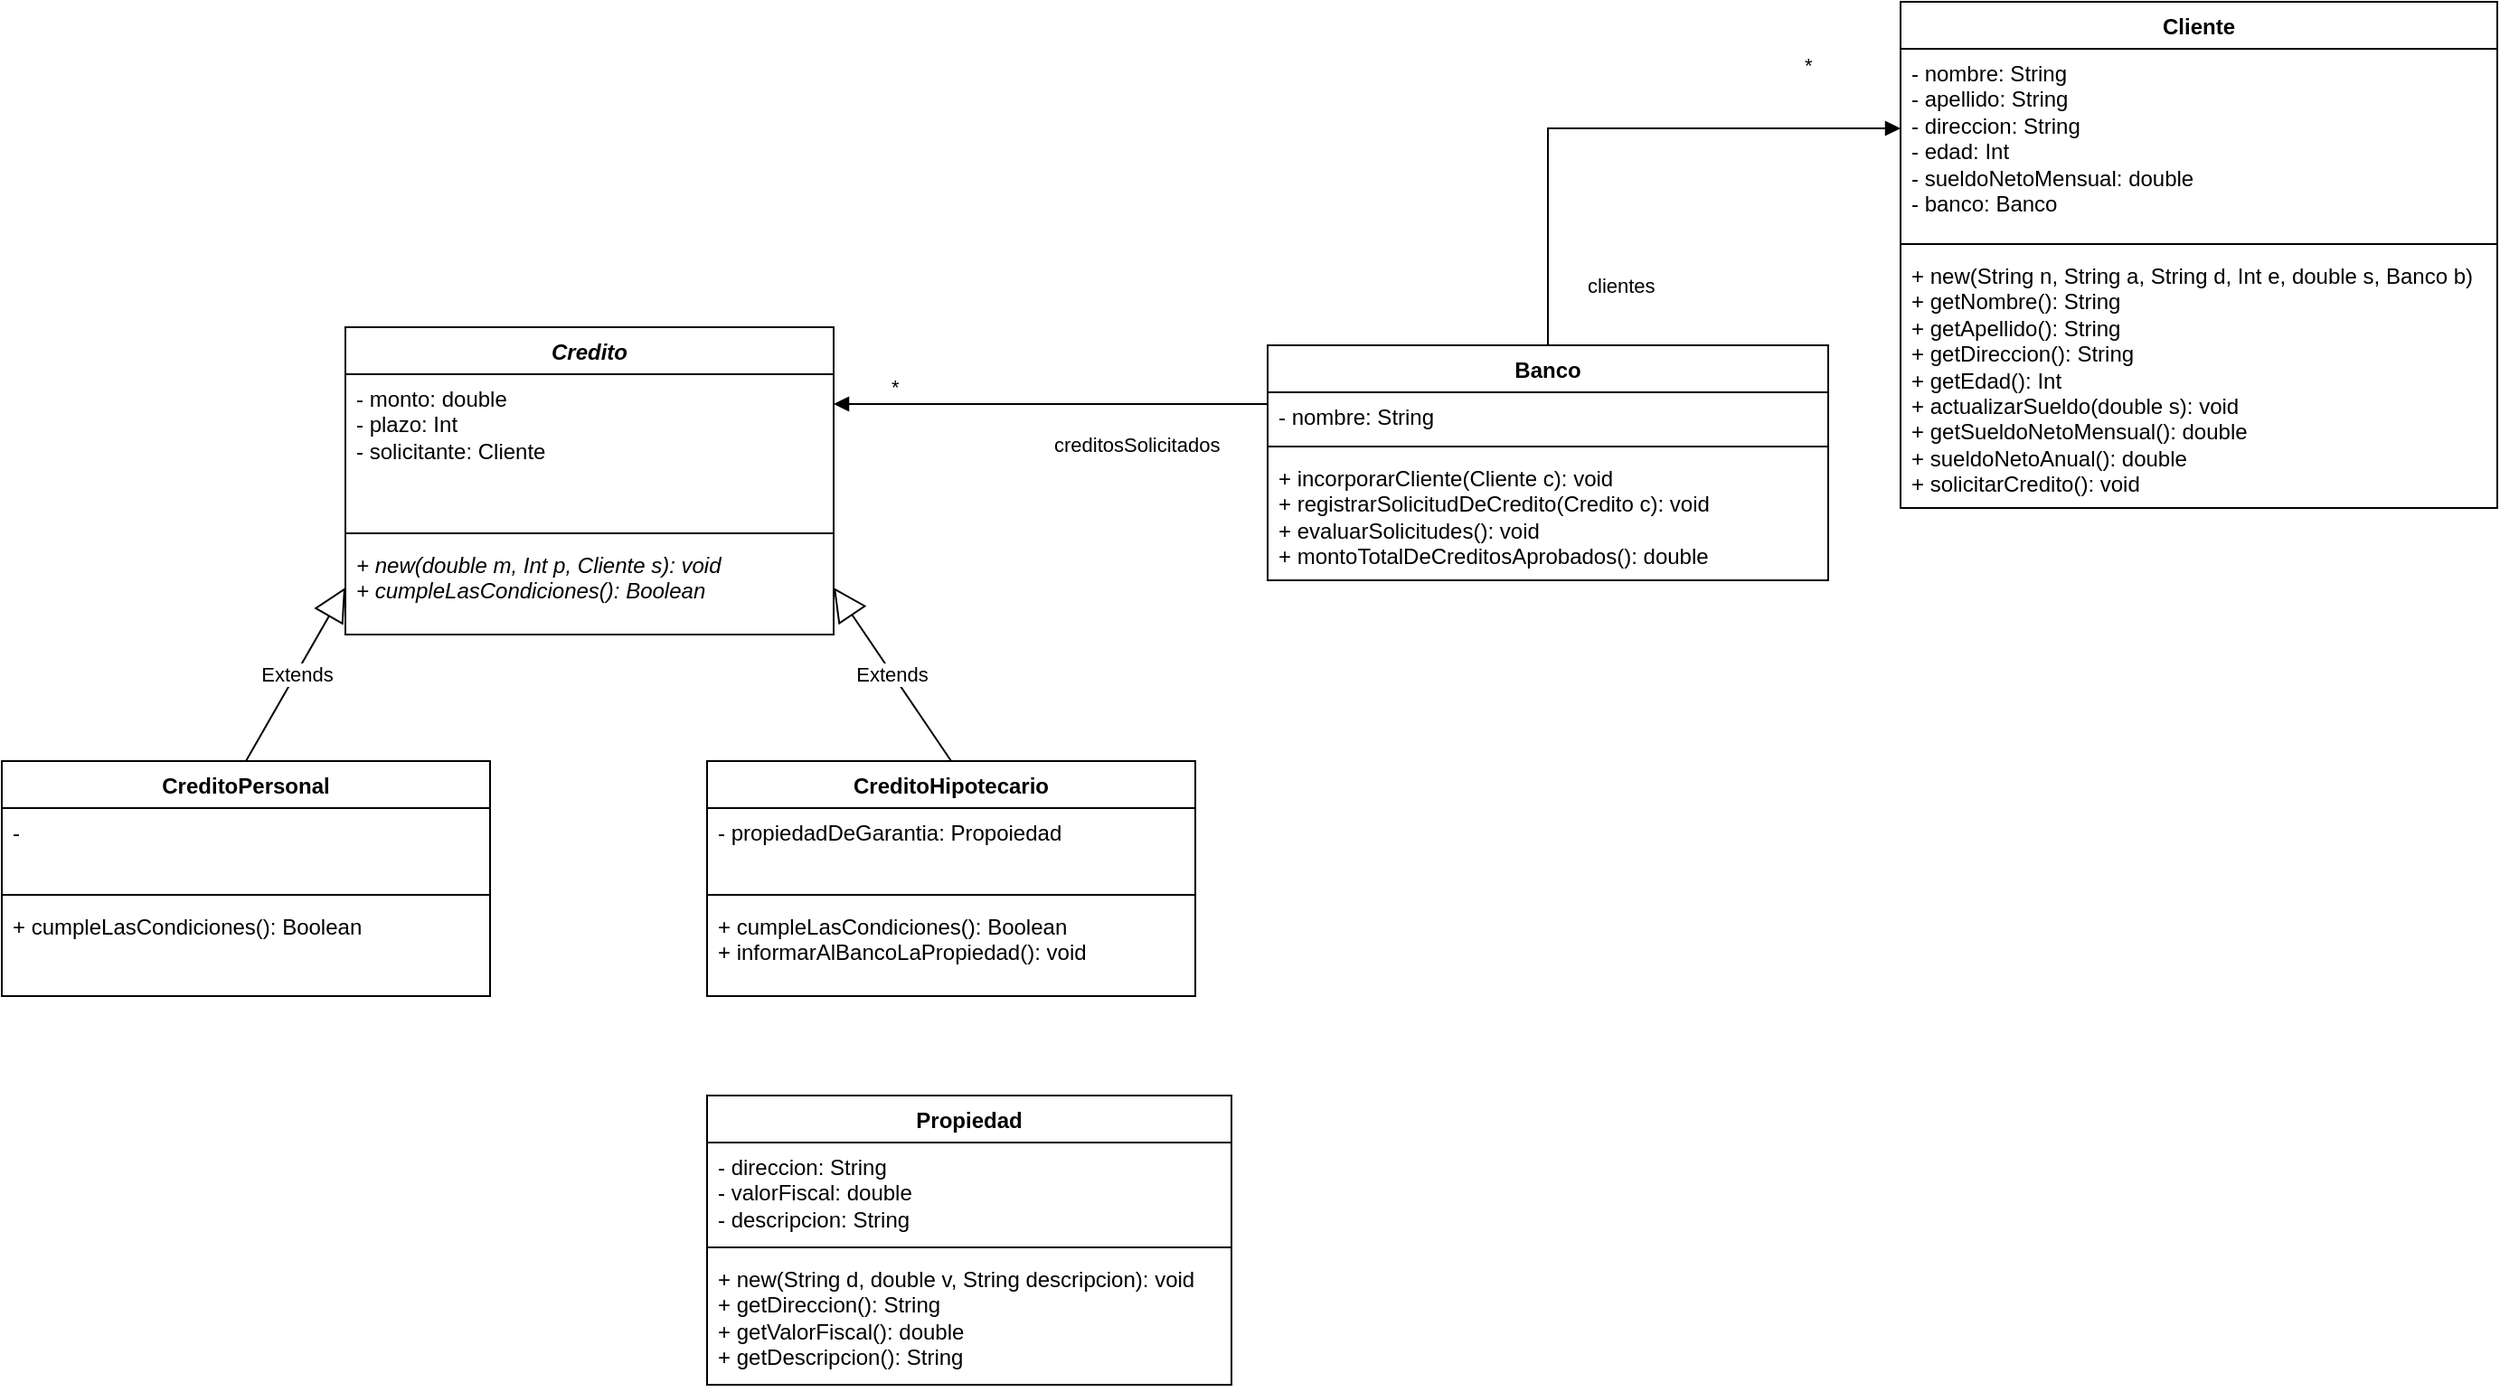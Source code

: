 <mxfile version="24.3.0" type="device">
  <diagram name="Página-1" id="OfY1PBrwAZt20XkR5Erd">
    <mxGraphModel dx="1941" dy="1603" grid="1" gridSize="10" guides="1" tooltips="1" connect="1" arrows="1" fold="1" page="1" pageScale="1" pageWidth="827" pageHeight="1169" math="0" shadow="0">
      <root>
        <mxCell id="0" />
        <mxCell id="1" parent="0" />
        <mxCell id="iqNUQXL-bt5t9uKgnmwg-13" value="Cliente" style="swimlane;fontStyle=1;align=center;verticalAlign=top;childLayout=stackLayout;horizontal=1;startSize=26;horizontalStack=0;resizeParent=1;resizeParentMax=0;resizeLast=0;collapsible=1;marginBottom=0;whiteSpace=wrap;html=1;" parent="1" vertex="1">
          <mxGeometry x="420" y="-150" width="330" height="280" as="geometry" />
        </mxCell>
        <mxCell id="iqNUQXL-bt5t9uKgnmwg-14" value="- nombre: String&lt;div&gt;- apellido: String&lt;/div&gt;&lt;div&gt;- direccion: String&lt;/div&gt;&lt;div&gt;- edad: Int&lt;/div&gt;&lt;div&gt;- sueldoNetoMensual: double&lt;/div&gt;&lt;div&gt;- banco: Banco&lt;/div&gt;" style="text;strokeColor=none;fillColor=none;align=left;verticalAlign=top;spacingLeft=4;spacingRight=4;overflow=hidden;rotatable=0;points=[[0,0.5],[1,0.5]];portConstraint=eastwest;whiteSpace=wrap;html=1;" parent="iqNUQXL-bt5t9uKgnmwg-13" vertex="1">
          <mxGeometry y="26" width="330" height="104" as="geometry" />
        </mxCell>
        <mxCell id="iqNUQXL-bt5t9uKgnmwg-15" value="" style="line;strokeWidth=1;fillColor=none;align=left;verticalAlign=middle;spacingTop=-1;spacingLeft=3;spacingRight=3;rotatable=0;labelPosition=right;points=[];portConstraint=eastwest;strokeColor=inherit;" parent="iqNUQXL-bt5t9uKgnmwg-13" vertex="1">
          <mxGeometry y="130" width="330" height="8" as="geometry" />
        </mxCell>
        <mxCell id="iqNUQXL-bt5t9uKgnmwg-16" value="&lt;div&gt;+ new(String n, String a, String d, Int e, double s, Banco b)&lt;/div&gt;+ getNombre(): String&lt;div&gt;+ getApellido(): String&lt;div&gt;&lt;span style=&quot;background-color: initial;&quot;&gt;+ getDireccion(): String&lt;/span&gt;&lt;/div&gt;&lt;div&gt;+ getEdad(): Int&lt;/div&gt;&lt;div&gt;+ actualizarSueldo(double s): void&lt;/div&gt;&lt;div&gt;+ getSueldoNetoMensual(): double&lt;/div&gt;&lt;div&gt;+ sueldoNetoAnual(): double&lt;/div&gt;&lt;div&gt;+ solicitarCredito(): void&lt;/div&gt;&lt;div&gt;&lt;div&gt;&lt;br&gt;&lt;/div&gt;&lt;/div&gt;&lt;/div&gt;" style="text;strokeColor=none;fillColor=none;align=left;verticalAlign=top;spacingLeft=4;spacingRight=4;overflow=hidden;rotatable=0;points=[[0,0.5],[1,0.5]];portConstraint=eastwest;whiteSpace=wrap;html=1;" parent="iqNUQXL-bt5t9uKgnmwg-13" vertex="1">
          <mxGeometry y="138" width="330" height="142" as="geometry" />
        </mxCell>
        <mxCell id="iqNUQXL-bt5t9uKgnmwg-17" value="&lt;i&gt;Credito&lt;/i&gt;" style="swimlane;fontStyle=1;align=center;verticalAlign=top;childLayout=stackLayout;horizontal=1;startSize=26;horizontalStack=0;resizeParent=1;resizeParentMax=0;resizeLast=0;collapsible=1;marginBottom=0;whiteSpace=wrap;html=1;" parent="1" vertex="1">
          <mxGeometry x="-440" y="30" width="270" height="170" as="geometry" />
        </mxCell>
        <mxCell id="iqNUQXL-bt5t9uKgnmwg-18" value="- monto: double&lt;div&gt;- plazo: Int&lt;/div&gt;&lt;div&gt;- solicitante: Cliente&lt;/div&gt;" style="text;strokeColor=none;fillColor=none;align=left;verticalAlign=top;spacingLeft=4;spacingRight=4;overflow=hidden;rotatable=0;points=[[0,0.5],[1,0.5]];portConstraint=eastwest;whiteSpace=wrap;html=1;" parent="iqNUQXL-bt5t9uKgnmwg-17" vertex="1">
          <mxGeometry y="26" width="270" height="84" as="geometry" />
        </mxCell>
        <mxCell id="iqNUQXL-bt5t9uKgnmwg-19" value="" style="line;strokeWidth=1;fillColor=none;align=left;verticalAlign=middle;spacingTop=-1;spacingLeft=3;spacingRight=3;rotatable=0;labelPosition=right;points=[];portConstraint=eastwest;strokeColor=inherit;" parent="iqNUQXL-bt5t9uKgnmwg-17" vertex="1">
          <mxGeometry y="110" width="270" height="8" as="geometry" />
        </mxCell>
        <mxCell id="iqNUQXL-bt5t9uKgnmwg-20" value="&lt;div&gt;&lt;i&gt;+ new(double m, Int p, Cliente s): void&lt;/i&gt;&lt;/div&gt;&lt;i&gt;+ cumpleLasCondiciones(): Boolean&lt;/i&gt;" style="text;strokeColor=none;fillColor=none;align=left;verticalAlign=top;spacingLeft=4;spacingRight=4;overflow=hidden;rotatable=0;points=[[0,0.5],[1,0.5]];portConstraint=eastwest;whiteSpace=wrap;html=1;" parent="iqNUQXL-bt5t9uKgnmwg-17" vertex="1">
          <mxGeometry y="118" width="270" height="52" as="geometry" />
        </mxCell>
        <mxCell id="iqNUQXL-bt5t9uKgnmwg-21" value="Banco" style="swimlane;fontStyle=1;align=center;verticalAlign=top;childLayout=stackLayout;horizontal=1;startSize=26;horizontalStack=0;resizeParent=1;resizeParentMax=0;resizeLast=0;collapsible=1;marginBottom=0;whiteSpace=wrap;html=1;" parent="1" vertex="1">
          <mxGeometry x="70" y="40" width="310" height="130" as="geometry" />
        </mxCell>
        <mxCell id="iqNUQXL-bt5t9uKgnmwg-22" value="- nombre: String" style="text;strokeColor=none;fillColor=none;align=left;verticalAlign=top;spacingLeft=4;spacingRight=4;overflow=hidden;rotatable=0;points=[[0,0.5],[1,0.5]];portConstraint=eastwest;whiteSpace=wrap;html=1;" parent="iqNUQXL-bt5t9uKgnmwg-21" vertex="1">
          <mxGeometry y="26" width="310" height="26" as="geometry" />
        </mxCell>
        <mxCell id="iqNUQXL-bt5t9uKgnmwg-23" value="" style="line;strokeWidth=1;fillColor=none;align=left;verticalAlign=middle;spacingTop=-1;spacingLeft=3;spacingRight=3;rotatable=0;labelPosition=right;points=[];portConstraint=eastwest;strokeColor=inherit;" parent="iqNUQXL-bt5t9uKgnmwg-21" vertex="1">
          <mxGeometry y="52" width="310" height="8" as="geometry" />
        </mxCell>
        <mxCell id="iqNUQXL-bt5t9uKgnmwg-24" value="+ incorporarCliente(Cliente c): void&lt;div&gt;+ registrarSolicitudDeCredito(Credito c): void&lt;/div&gt;&lt;div&gt;+ evaluarSolicitudes(): void&lt;/div&gt;&lt;div&gt;+ montoTotalDeCreditosAprobados(): double&lt;/div&gt;" style="text;strokeColor=none;fillColor=none;align=left;verticalAlign=top;spacingLeft=4;spacingRight=4;overflow=hidden;rotatable=0;points=[[0,0.5],[1,0.5]];portConstraint=eastwest;whiteSpace=wrap;html=1;" parent="iqNUQXL-bt5t9uKgnmwg-21" vertex="1">
          <mxGeometry y="60" width="310" height="70" as="geometry" />
        </mxCell>
        <mxCell id="iqNUQXL-bt5t9uKgnmwg-25" value="clientes" style="endArrow=block;endFill=1;html=1;edgeStyle=orthogonalEdgeStyle;align=left;verticalAlign=top;rounded=0;exitX=0.5;exitY=0;exitDx=0;exitDy=0;entryX=0;entryY=0.25;entryDx=0;entryDy=0;" parent="1" source="iqNUQXL-bt5t9uKgnmwg-21" target="iqNUQXL-bt5t9uKgnmwg-13" edge="1">
          <mxGeometry x="-0.705" y="-20" relative="1" as="geometry">
            <mxPoint x="310" y="-70" as="sourcePoint" />
            <mxPoint x="470" y="-70" as="targetPoint" />
            <mxPoint as="offset" />
          </mxGeometry>
        </mxCell>
        <mxCell id="iqNUQXL-bt5t9uKgnmwg-26" value="*" style="edgeLabel;resizable=0;html=1;align=left;verticalAlign=bottom;" parent="iqNUQXL-bt5t9uKgnmwg-25" connectable="0" vertex="1">
          <mxGeometry x="-1" relative="1" as="geometry">
            <mxPoint x="140" y="-147" as="offset" />
          </mxGeometry>
        </mxCell>
        <mxCell id="iqNUQXL-bt5t9uKgnmwg-27" value="creditosSolicitados" style="endArrow=block;endFill=1;html=1;edgeStyle=orthogonalEdgeStyle;align=left;verticalAlign=top;rounded=0;exitX=0;exitY=0.25;exitDx=0;exitDy=0;entryX=1;entryY=0.25;entryDx=0;entryDy=0;" parent="1" source="iqNUQXL-bt5t9uKgnmwg-21" target="iqNUQXL-bt5t9uKgnmwg-17" edge="1">
          <mxGeometry y="9" relative="1" as="geometry">
            <mxPoint x="430" y="230" as="sourcePoint" />
            <mxPoint x="590" y="230" as="targetPoint" />
            <mxPoint as="offset" />
          </mxGeometry>
        </mxCell>
        <mxCell id="iqNUQXL-bt5t9uKgnmwg-28" value="*" style="edgeLabel;resizable=0;html=1;align=left;verticalAlign=bottom;" parent="iqNUQXL-bt5t9uKgnmwg-27" connectable="0" vertex="1">
          <mxGeometry x="-1" relative="1" as="geometry">
            <mxPoint x="-210" y="-1" as="offset" />
          </mxGeometry>
        </mxCell>
        <mxCell id="iqNUQXL-bt5t9uKgnmwg-29" value="CreditoPersonal" style="swimlane;fontStyle=1;align=center;verticalAlign=top;childLayout=stackLayout;horizontal=1;startSize=26;horizontalStack=0;resizeParent=1;resizeParentMax=0;resizeLast=0;collapsible=1;marginBottom=0;whiteSpace=wrap;html=1;" parent="1" vertex="1">
          <mxGeometry x="-630" y="270" width="270" height="130" as="geometry" />
        </mxCell>
        <mxCell id="iqNUQXL-bt5t9uKgnmwg-30" value="-" style="text;strokeColor=none;fillColor=none;align=left;verticalAlign=top;spacingLeft=4;spacingRight=4;overflow=hidden;rotatable=0;points=[[0,0.5],[1,0.5]];portConstraint=eastwest;whiteSpace=wrap;html=1;" parent="iqNUQXL-bt5t9uKgnmwg-29" vertex="1">
          <mxGeometry y="26" width="270" height="44" as="geometry" />
        </mxCell>
        <mxCell id="iqNUQXL-bt5t9uKgnmwg-31" value="" style="line;strokeWidth=1;fillColor=none;align=left;verticalAlign=middle;spacingTop=-1;spacingLeft=3;spacingRight=3;rotatable=0;labelPosition=right;points=[];portConstraint=eastwest;strokeColor=inherit;" parent="iqNUQXL-bt5t9uKgnmwg-29" vertex="1">
          <mxGeometry y="70" width="270" height="8" as="geometry" />
        </mxCell>
        <mxCell id="iqNUQXL-bt5t9uKgnmwg-32" value="+ cumpleLasCondiciones(): Boolean" style="text;strokeColor=none;fillColor=none;align=left;verticalAlign=top;spacingLeft=4;spacingRight=4;overflow=hidden;rotatable=0;points=[[0,0.5],[1,0.5]];portConstraint=eastwest;whiteSpace=wrap;html=1;" parent="iqNUQXL-bt5t9uKgnmwg-29" vertex="1">
          <mxGeometry y="78" width="270" height="52" as="geometry" />
        </mxCell>
        <mxCell id="iqNUQXL-bt5t9uKgnmwg-33" value="CreditoHipotecario" style="swimlane;fontStyle=1;align=center;verticalAlign=top;childLayout=stackLayout;horizontal=1;startSize=26;horizontalStack=0;resizeParent=1;resizeParentMax=0;resizeLast=0;collapsible=1;marginBottom=0;whiteSpace=wrap;html=1;" parent="1" vertex="1">
          <mxGeometry x="-240" y="270" width="270" height="130" as="geometry" />
        </mxCell>
        <mxCell id="iqNUQXL-bt5t9uKgnmwg-34" value="- propiedadDeGarantia: Propoiedad&amp;nbsp;" style="text;strokeColor=none;fillColor=none;align=left;verticalAlign=top;spacingLeft=4;spacingRight=4;overflow=hidden;rotatable=0;points=[[0,0.5],[1,0.5]];portConstraint=eastwest;whiteSpace=wrap;html=1;" parent="iqNUQXL-bt5t9uKgnmwg-33" vertex="1">
          <mxGeometry y="26" width="270" height="44" as="geometry" />
        </mxCell>
        <mxCell id="iqNUQXL-bt5t9uKgnmwg-35" value="" style="line;strokeWidth=1;fillColor=none;align=left;verticalAlign=middle;spacingTop=-1;spacingLeft=3;spacingRight=3;rotatable=0;labelPosition=right;points=[];portConstraint=eastwest;strokeColor=inherit;" parent="iqNUQXL-bt5t9uKgnmwg-33" vertex="1">
          <mxGeometry y="70" width="270" height="8" as="geometry" />
        </mxCell>
        <mxCell id="iqNUQXL-bt5t9uKgnmwg-36" value="+ cumpleLasCondiciones(): Boolean&lt;div&gt;+ informarAlBancoLaPropiedad(): void&lt;/div&gt;" style="text;strokeColor=none;fillColor=none;align=left;verticalAlign=top;spacingLeft=4;spacingRight=4;overflow=hidden;rotatable=0;points=[[0,0.5],[1,0.5]];portConstraint=eastwest;whiteSpace=wrap;html=1;" parent="iqNUQXL-bt5t9uKgnmwg-33" vertex="1">
          <mxGeometry y="78" width="270" height="52" as="geometry" />
        </mxCell>
        <mxCell id="iqNUQXL-bt5t9uKgnmwg-37" value="Extends" style="endArrow=block;endSize=16;endFill=0;html=1;rounded=0;exitX=0.5;exitY=0;exitDx=0;exitDy=0;entryX=0;entryY=0.5;entryDx=0;entryDy=0;" parent="1" source="iqNUQXL-bt5t9uKgnmwg-29" target="iqNUQXL-bt5t9uKgnmwg-20" edge="1">
          <mxGeometry width="160" relative="1" as="geometry">
            <mxPoint x="-280" y="280" as="sourcePoint" />
            <mxPoint x="-120" y="280" as="targetPoint" />
          </mxGeometry>
        </mxCell>
        <mxCell id="iqNUQXL-bt5t9uKgnmwg-38" value="Extends" style="endArrow=block;endSize=16;endFill=0;html=1;rounded=0;exitX=0.5;exitY=0;exitDx=0;exitDy=0;entryX=1;entryY=0.5;entryDx=0;entryDy=0;" parent="1" source="iqNUQXL-bt5t9uKgnmwg-33" target="iqNUQXL-bt5t9uKgnmwg-20" edge="1">
          <mxGeometry width="160" relative="1" as="geometry">
            <mxPoint x="-485" y="280" as="sourcePoint" />
            <mxPoint x="-430" y="184" as="targetPoint" />
          </mxGeometry>
        </mxCell>
        <mxCell id="iqNUQXL-bt5t9uKgnmwg-39" value="Propiedad" style="swimlane;fontStyle=1;align=center;verticalAlign=top;childLayout=stackLayout;horizontal=1;startSize=26;horizontalStack=0;resizeParent=1;resizeParentMax=0;resizeLast=0;collapsible=1;marginBottom=0;whiteSpace=wrap;html=1;" parent="1" vertex="1">
          <mxGeometry x="-240" y="455" width="290" height="160" as="geometry" />
        </mxCell>
        <mxCell id="iqNUQXL-bt5t9uKgnmwg-40" value="- direccion: String&lt;div&gt;- valorFiscal: double&lt;/div&gt;&lt;div&gt;- descripcion: String&lt;/div&gt;" style="text;strokeColor=none;fillColor=none;align=left;verticalAlign=top;spacingLeft=4;spacingRight=4;overflow=hidden;rotatable=0;points=[[0,0.5],[1,0.5]];portConstraint=eastwest;whiteSpace=wrap;html=1;" parent="iqNUQXL-bt5t9uKgnmwg-39" vertex="1">
          <mxGeometry y="26" width="290" height="54" as="geometry" />
        </mxCell>
        <mxCell id="iqNUQXL-bt5t9uKgnmwg-41" value="" style="line;strokeWidth=1;fillColor=none;align=left;verticalAlign=middle;spacingTop=-1;spacingLeft=3;spacingRight=3;rotatable=0;labelPosition=right;points=[];portConstraint=eastwest;strokeColor=inherit;" parent="iqNUQXL-bt5t9uKgnmwg-39" vertex="1">
          <mxGeometry y="80" width="290" height="8" as="geometry" />
        </mxCell>
        <mxCell id="iqNUQXL-bt5t9uKgnmwg-42" value="+ new(String d, double v, String descripcion): void&lt;div&gt;+ getDireccion(): String&lt;/div&gt;&lt;div&gt;+ getValorFiscal(): double&lt;/div&gt;&lt;div&gt;+ getDescripcion(): String&lt;/div&gt;" style="text;strokeColor=none;fillColor=none;align=left;verticalAlign=top;spacingLeft=4;spacingRight=4;overflow=hidden;rotatable=0;points=[[0,0.5],[1,0.5]];portConstraint=eastwest;whiteSpace=wrap;html=1;" parent="iqNUQXL-bt5t9uKgnmwg-39" vertex="1">
          <mxGeometry y="88" width="290" height="72" as="geometry" />
        </mxCell>
      </root>
    </mxGraphModel>
  </diagram>
</mxfile>
